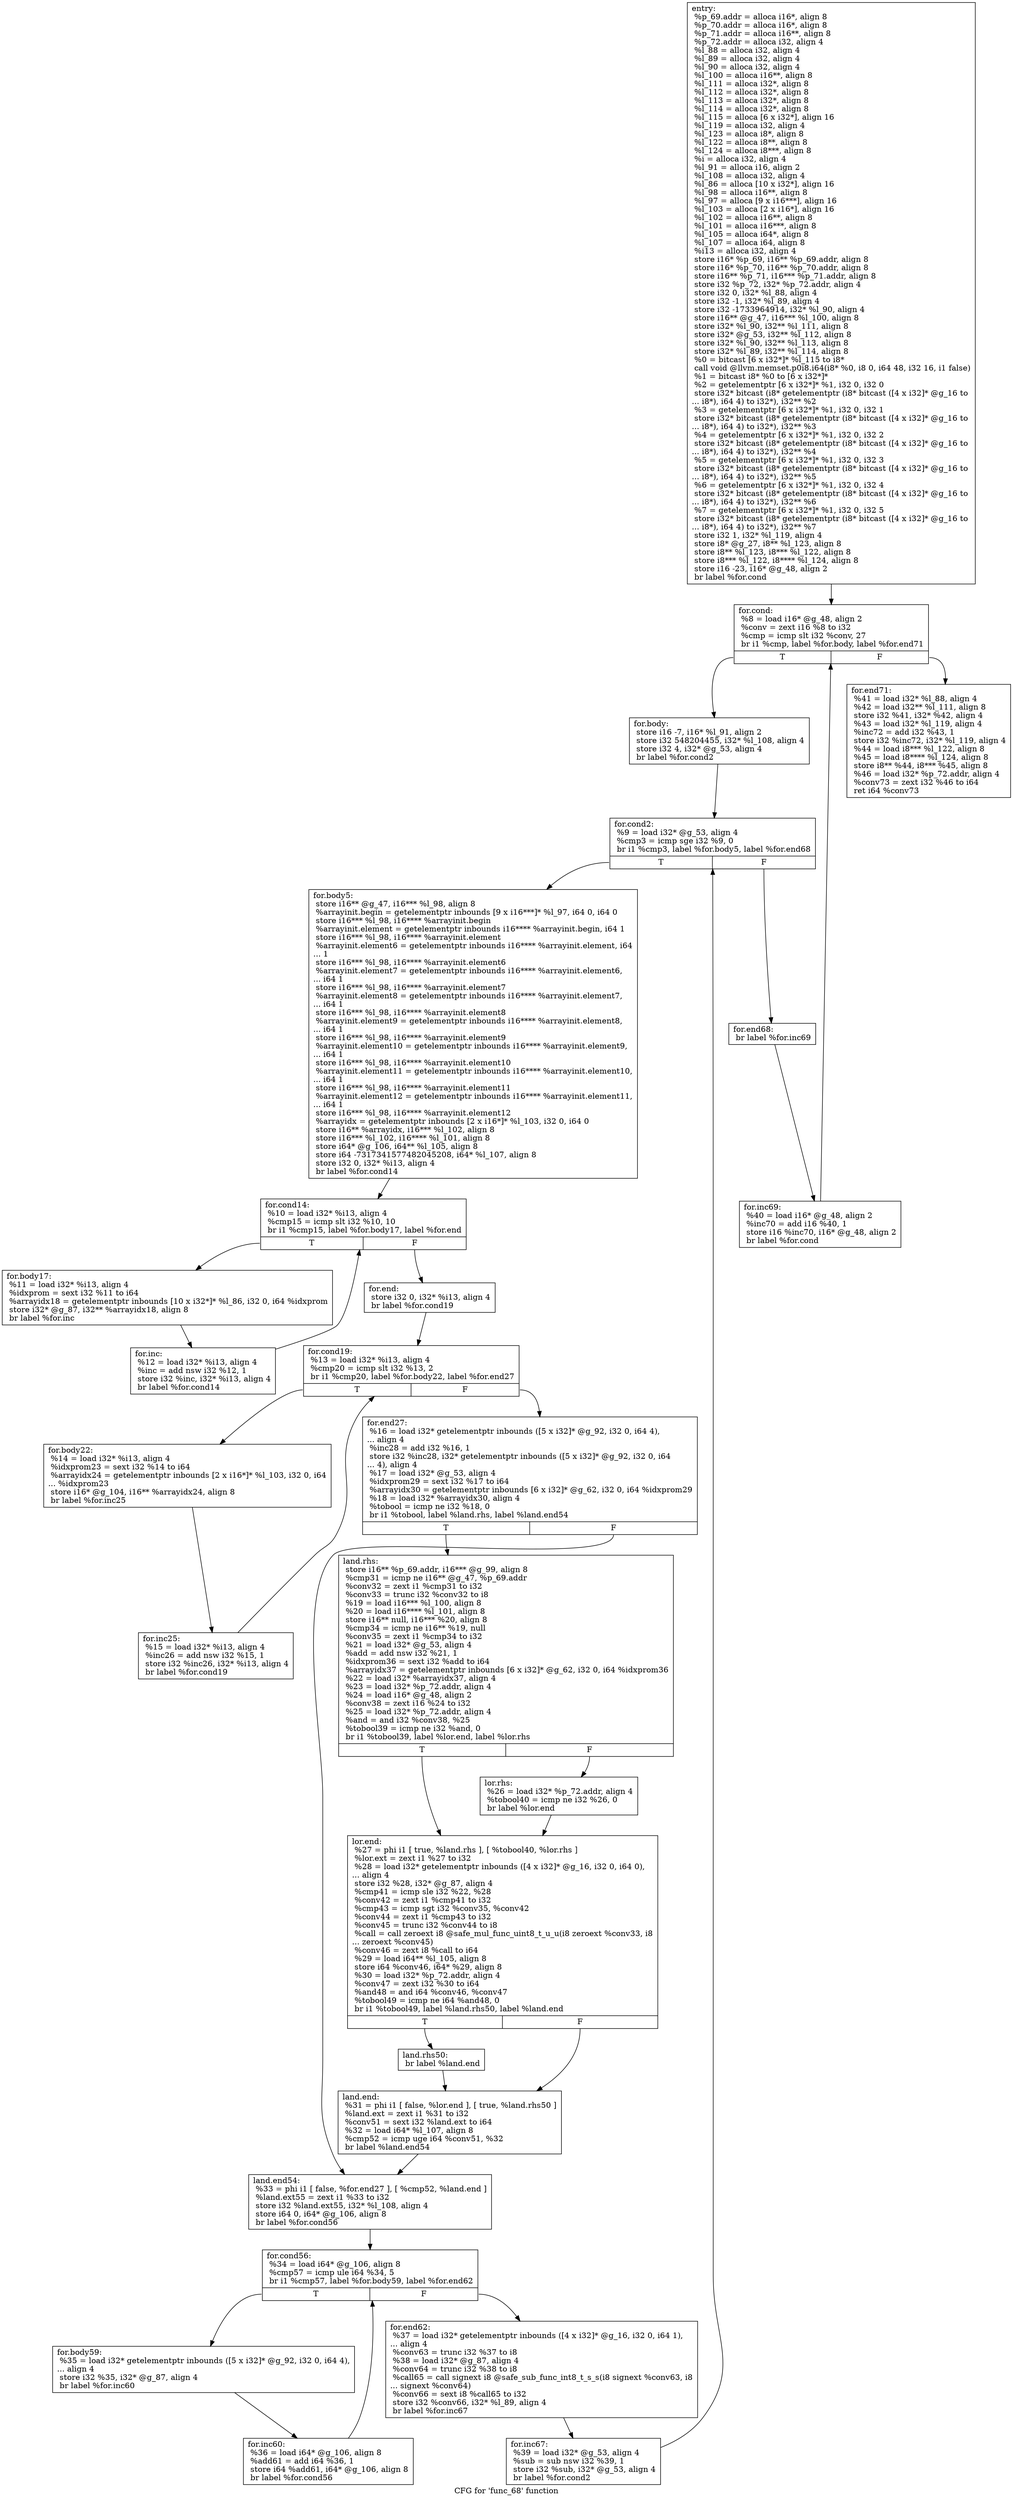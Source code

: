 digraph "CFG for 'func_68' function" {
	label="CFG for 'func_68' function";

	Node0xb9f6518 [shape=record,label="{entry:\l  %p_69.addr = alloca i16*, align 8\l  %p_70.addr = alloca i16*, align 8\l  %p_71.addr = alloca i16**, align 8\l  %p_72.addr = alloca i32, align 4\l  %l_88 = alloca i32, align 4\l  %l_89 = alloca i32, align 4\l  %l_90 = alloca i32, align 4\l  %l_100 = alloca i16**, align 8\l  %l_111 = alloca i32*, align 8\l  %l_112 = alloca i32*, align 8\l  %l_113 = alloca i32*, align 8\l  %l_114 = alloca i32*, align 8\l  %l_115 = alloca [6 x i32*], align 16\l  %l_119 = alloca i32, align 4\l  %l_123 = alloca i8*, align 8\l  %l_122 = alloca i8**, align 8\l  %l_124 = alloca i8***, align 8\l  %i = alloca i32, align 4\l  %l_91 = alloca i16, align 2\l  %l_108 = alloca i32, align 4\l  %l_86 = alloca [10 x i32*], align 16\l  %l_98 = alloca i16**, align 8\l  %l_97 = alloca [9 x i16***], align 16\l  %l_103 = alloca [2 x i16*], align 16\l  %l_102 = alloca i16**, align 8\l  %l_101 = alloca i16***, align 8\l  %l_105 = alloca i64*, align 8\l  %l_107 = alloca i64, align 8\l  %i13 = alloca i32, align 4\l  store i16* %p_69, i16** %p_69.addr, align 8\l  store i16* %p_70, i16** %p_70.addr, align 8\l  store i16** %p_71, i16*** %p_71.addr, align 8\l  store i32 %p_72, i32* %p_72.addr, align 4\l  store i32 0, i32* %l_88, align 4\l  store i32 -1, i32* %l_89, align 4\l  store i32 -1733964914, i32* %l_90, align 4\l  store i16** @g_47, i16*** %l_100, align 8\l  store i32* %l_90, i32** %l_111, align 8\l  store i32* @g_53, i32** %l_112, align 8\l  store i32* %l_90, i32** %l_113, align 8\l  store i32* %l_89, i32** %l_114, align 8\l  %0 = bitcast [6 x i32*]* %l_115 to i8*\l  call void @llvm.memset.p0i8.i64(i8* %0, i8 0, i64 48, i32 16, i1 false)\l  %1 = bitcast i8* %0 to [6 x i32*]*\l  %2 = getelementptr [6 x i32*]* %1, i32 0, i32 0\l  store i32* bitcast (i8* getelementptr (i8* bitcast ([4 x i32]* @g_16 to\l... i8*), i64 4) to i32*), i32** %2\l  %3 = getelementptr [6 x i32*]* %1, i32 0, i32 1\l  store i32* bitcast (i8* getelementptr (i8* bitcast ([4 x i32]* @g_16 to\l... i8*), i64 4) to i32*), i32** %3\l  %4 = getelementptr [6 x i32*]* %1, i32 0, i32 2\l  store i32* bitcast (i8* getelementptr (i8* bitcast ([4 x i32]* @g_16 to\l... i8*), i64 4) to i32*), i32** %4\l  %5 = getelementptr [6 x i32*]* %1, i32 0, i32 3\l  store i32* bitcast (i8* getelementptr (i8* bitcast ([4 x i32]* @g_16 to\l... i8*), i64 4) to i32*), i32** %5\l  %6 = getelementptr [6 x i32*]* %1, i32 0, i32 4\l  store i32* bitcast (i8* getelementptr (i8* bitcast ([4 x i32]* @g_16 to\l... i8*), i64 4) to i32*), i32** %6\l  %7 = getelementptr [6 x i32*]* %1, i32 0, i32 5\l  store i32* bitcast (i8* getelementptr (i8* bitcast ([4 x i32]* @g_16 to\l... i8*), i64 4) to i32*), i32** %7\l  store i32 1, i32* %l_119, align 4\l  store i8* @g_27, i8** %l_123, align 8\l  store i8** %l_123, i8*** %l_122, align 8\l  store i8*** %l_122, i8**** %l_124, align 8\l  store i16 -23, i16* @g_48, align 2\l  br label %for.cond\l}"];
	Node0xb9f6518 -> Node0xb9f6548;
	Node0xb9f6548 [shape=record,label="{for.cond:                                         \l  %8 = load i16* @g_48, align 2\l  %conv = zext i16 %8 to i32\l  %cmp = icmp slt i32 %conv, 27\l  br i1 %cmp, label %for.body, label %for.end71\l|{<s0>T|<s1>F}}"];
	Node0xb9f6548:s0 -> Node0xb9f6578;
	Node0xb9f6548:s1 -> Node0xb9f69f8;
	Node0xb9f6578 [shape=record,label="{for.body:                                         \l  store i16 -7, i16* %l_91, align 2\l  store i32 548204455, i32* %l_108, align 4\l  store i32 4, i32* @g_53, align 4\l  br label %for.cond2\l}"];
	Node0xb9f6578 -> Node0xb9f65a8;
	Node0xb9f65a8 [shape=record,label="{for.cond2:                                        \l  %9 = load i32* @g_53, align 4\l  %cmp3 = icmp sge i32 %9, 0\l  br i1 %cmp3, label %for.body5, label %for.end68\l|{<s0>T|<s1>F}}"];
	Node0xb9f65a8:s0 -> Node0xb9f65d8;
	Node0xb9f65a8:s1 -> Node0xb9f6998;
	Node0xb9f65d8 [shape=record,label="{for.body5:                                        \l  store i16** @g_47, i16*** %l_98, align 8\l  %arrayinit.begin = getelementptr inbounds [9 x i16***]* %l_97, i64 0, i64 0\l  store i16*** %l_98, i16**** %arrayinit.begin\l  %arrayinit.element = getelementptr inbounds i16**** %arrayinit.begin, i64 1\l  store i16*** %l_98, i16**** %arrayinit.element\l  %arrayinit.element6 = getelementptr inbounds i16**** %arrayinit.element, i64\l... 1\l  store i16*** %l_98, i16**** %arrayinit.element6\l  %arrayinit.element7 = getelementptr inbounds i16**** %arrayinit.element6,\l... i64 1\l  store i16*** %l_98, i16**** %arrayinit.element7\l  %arrayinit.element8 = getelementptr inbounds i16**** %arrayinit.element7,\l... i64 1\l  store i16*** %l_98, i16**** %arrayinit.element8\l  %arrayinit.element9 = getelementptr inbounds i16**** %arrayinit.element8,\l... i64 1\l  store i16*** %l_98, i16**** %arrayinit.element9\l  %arrayinit.element10 = getelementptr inbounds i16**** %arrayinit.element9,\l... i64 1\l  store i16*** %l_98, i16**** %arrayinit.element10\l  %arrayinit.element11 = getelementptr inbounds i16**** %arrayinit.element10,\l... i64 1\l  store i16*** %l_98, i16**** %arrayinit.element11\l  %arrayinit.element12 = getelementptr inbounds i16**** %arrayinit.element11,\l... i64 1\l  store i16*** %l_98, i16**** %arrayinit.element12\l  %arrayidx = getelementptr inbounds [2 x i16*]* %l_103, i32 0, i64 0\l  store i16** %arrayidx, i16*** %l_102, align 8\l  store i16*** %l_102, i16**** %l_101, align 8\l  store i64* @g_106, i64** %l_105, align 8\l  store i64 -7317341577482045208, i64* %l_107, align 8\l  store i32 0, i32* %i13, align 4\l  br label %for.cond14\l}"];
	Node0xb9f65d8 -> Node0xb9f6608;
	Node0xb9f6608 [shape=record,label="{for.cond14:                                       \l  %10 = load i32* %i13, align 4\l  %cmp15 = icmp slt i32 %10, 10\l  br i1 %cmp15, label %for.body17, label %for.end\l|{<s0>T|<s1>F}}"];
	Node0xb9f6608:s0 -> Node0xb9f6638;
	Node0xb9f6608:s1 -> Node0xb9f6698;
	Node0xb9f6638 [shape=record,label="{for.body17:                                       \l  %11 = load i32* %i13, align 4\l  %idxprom = sext i32 %11 to i64\l  %arrayidx18 = getelementptr inbounds [10 x i32*]* %l_86, i32 0, i64 %idxprom\l  store i32* @g_87, i32** %arrayidx18, align 8\l  br label %for.inc\l}"];
	Node0xb9f6638 -> Node0xb9f6668;
	Node0xb9f6668 [shape=record,label="{for.inc:                                          \l  %12 = load i32* %i13, align 4\l  %inc = add nsw i32 %12, 1\l  store i32 %inc, i32* %i13, align 4\l  br label %for.cond14\l}"];
	Node0xb9f6668 -> Node0xb9f6608;
	Node0xb9f6698 [shape=record,label="{for.end:                                          \l  store i32 0, i32* %i13, align 4\l  br label %for.cond19\l}"];
	Node0xb9f6698 -> Node0xb9f66c8;
	Node0xb9f66c8 [shape=record,label="{for.cond19:                                       \l  %13 = load i32* %i13, align 4\l  %cmp20 = icmp slt i32 %13, 2\l  br i1 %cmp20, label %for.body22, label %for.end27\l|{<s0>T|<s1>F}}"];
	Node0xb9f66c8:s0 -> Node0xb9f66f8;
	Node0xb9f66c8:s1 -> Node0xb9f6758;
	Node0xb9f66f8 [shape=record,label="{for.body22:                                       \l  %14 = load i32* %i13, align 4\l  %idxprom23 = sext i32 %14 to i64\l  %arrayidx24 = getelementptr inbounds [2 x i16*]* %l_103, i32 0, i64\l... %idxprom23\l  store i16* @g_104, i16** %arrayidx24, align 8\l  br label %for.inc25\l}"];
	Node0xb9f66f8 -> Node0xb9f6728;
	Node0xb9f6728 [shape=record,label="{for.inc25:                                        \l  %15 = load i32* %i13, align 4\l  %inc26 = add nsw i32 %15, 1\l  store i32 %inc26, i32* %i13, align 4\l  br label %for.cond19\l}"];
	Node0xb9f6728 -> Node0xb9f66c8;
	Node0xb9f6758 [shape=record,label="{for.end27:                                        \l  %16 = load i32* getelementptr inbounds ([5 x i32]* @g_92, i32 0, i64 4),\l... align 4\l  %inc28 = add i32 %16, 1\l  store i32 %inc28, i32* getelementptr inbounds ([5 x i32]* @g_92, i32 0, i64\l... 4), align 4\l  %17 = load i32* @g_53, align 4\l  %idxprom29 = sext i32 %17 to i64\l  %arrayidx30 = getelementptr inbounds [6 x i32]* @g_62, i32 0, i64 %idxprom29\l  %18 = load i32* %arrayidx30, align 4\l  %tobool = icmp ne i32 %18, 0\l  br i1 %tobool, label %land.rhs, label %land.end54\l|{<s0>T|<s1>F}}"];
	Node0xb9f6758:s0 -> Node0xb9f6788;
	Node0xb9f6758:s1 -> Node0xb9f6878;
	Node0xb9f6788 [shape=record,label="{land.rhs:                                         \l  store i16** %p_69.addr, i16*** @g_99, align 8\l  %cmp31 = icmp ne i16** @g_47, %p_69.addr\l  %conv32 = zext i1 %cmp31 to i32\l  %conv33 = trunc i32 %conv32 to i8\l  %19 = load i16*** %l_100, align 8\l  %20 = load i16**** %l_101, align 8\l  store i16** null, i16*** %20, align 8\l  %cmp34 = icmp ne i16** %19, null\l  %conv35 = zext i1 %cmp34 to i32\l  %21 = load i32* @g_53, align 4\l  %add = add nsw i32 %21, 1\l  %idxprom36 = sext i32 %add to i64\l  %arrayidx37 = getelementptr inbounds [6 x i32]* @g_62, i32 0, i64 %idxprom36\l  %22 = load i32* %arrayidx37, align 4\l  %23 = load i32* %p_72.addr, align 4\l  %24 = load i16* @g_48, align 2\l  %conv38 = zext i16 %24 to i32\l  %25 = load i32* %p_72.addr, align 4\l  %and = and i32 %conv38, %25\l  %tobool39 = icmp ne i32 %and, 0\l  br i1 %tobool39, label %lor.end, label %lor.rhs\l|{<s0>T|<s1>F}}"];
	Node0xb9f6788:s0 -> Node0xb9f67e8;
	Node0xb9f6788:s1 -> Node0xb9f67b8;
	Node0xb9f67b8 [shape=record,label="{lor.rhs:                                          \l  %26 = load i32* %p_72.addr, align 4\l  %tobool40 = icmp ne i32 %26, 0\l  br label %lor.end\l}"];
	Node0xb9f67b8 -> Node0xb9f67e8;
	Node0xb9f67e8 [shape=record,label="{lor.end:                                          \l  %27 = phi i1 [ true, %land.rhs ], [ %tobool40, %lor.rhs ]\l  %lor.ext = zext i1 %27 to i32\l  %28 = load i32* getelementptr inbounds ([4 x i32]* @g_16, i32 0, i64 0),\l... align 4\l  store i32 %28, i32* @g_87, align 4\l  %cmp41 = icmp sle i32 %22, %28\l  %conv42 = zext i1 %cmp41 to i32\l  %cmp43 = icmp sgt i32 %conv35, %conv42\l  %conv44 = zext i1 %cmp43 to i32\l  %conv45 = trunc i32 %conv44 to i8\l  %call = call zeroext i8 @safe_mul_func_uint8_t_u_u(i8 zeroext %conv33, i8\l... zeroext %conv45)\l  %conv46 = zext i8 %call to i64\l  %29 = load i64** %l_105, align 8\l  store i64 %conv46, i64* %29, align 8\l  %30 = load i32* %p_72.addr, align 4\l  %conv47 = zext i32 %30 to i64\l  %and48 = and i64 %conv46, %conv47\l  %tobool49 = icmp ne i64 %and48, 0\l  br i1 %tobool49, label %land.rhs50, label %land.end\l|{<s0>T|<s1>F}}"];
	Node0xb9f67e8:s0 -> Node0xb9f6818;
	Node0xb9f67e8:s1 -> Node0xb9f6848;
	Node0xb9f6818 [shape=record,label="{land.rhs50:                                       \l  br label %land.end\l}"];
	Node0xb9f6818 -> Node0xb9f6848;
	Node0xb9f6848 [shape=record,label="{land.end:                                         \l  %31 = phi i1 [ false, %lor.end ], [ true, %land.rhs50 ]\l  %land.ext = zext i1 %31 to i32\l  %conv51 = sext i32 %land.ext to i64\l  %32 = load i64* %l_107, align 8\l  %cmp52 = icmp uge i64 %conv51, %32\l  br label %land.end54\l}"];
	Node0xb9f6848 -> Node0xb9f6878;
	Node0xb9f6878 [shape=record,label="{land.end54:                                       \l  %33 = phi i1 [ false, %for.end27 ], [ %cmp52, %land.end ]\l  %land.ext55 = zext i1 %33 to i32\l  store i32 %land.ext55, i32* %l_108, align 4\l  store i64 0, i64* @g_106, align 8\l  br label %for.cond56\l}"];
	Node0xb9f6878 -> Node0xb9f68a8;
	Node0xb9f68a8 [shape=record,label="{for.cond56:                                       \l  %34 = load i64* @g_106, align 8\l  %cmp57 = icmp ule i64 %34, 5\l  br i1 %cmp57, label %for.body59, label %for.end62\l|{<s0>T|<s1>F}}"];
	Node0xb9f68a8:s0 -> Node0xb9f68d8;
	Node0xb9f68a8:s1 -> Node0xb9f6938;
	Node0xb9f68d8 [shape=record,label="{for.body59:                                       \l  %35 = load i32* getelementptr inbounds ([5 x i32]* @g_92, i32 0, i64 4),\l... align 4\l  store i32 %35, i32* @g_87, align 4\l  br label %for.inc60\l}"];
	Node0xb9f68d8 -> Node0xb9f6908;
	Node0xb9f6908 [shape=record,label="{for.inc60:                                        \l  %36 = load i64* @g_106, align 8\l  %add61 = add i64 %36, 1\l  store i64 %add61, i64* @g_106, align 8\l  br label %for.cond56\l}"];
	Node0xb9f6908 -> Node0xb9f68a8;
	Node0xb9f6938 [shape=record,label="{for.end62:                                        \l  %37 = load i32* getelementptr inbounds ([4 x i32]* @g_16, i32 0, i64 1),\l... align 4\l  %conv63 = trunc i32 %37 to i8\l  %38 = load i32* @g_87, align 4\l  %conv64 = trunc i32 %38 to i8\l  %call65 = call signext i8 @safe_sub_func_int8_t_s_s(i8 signext %conv63, i8\l... signext %conv64)\l  %conv66 = sext i8 %call65 to i32\l  store i32 %conv66, i32* %l_89, align 4\l  br label %for.inc67\l}"];
	Node0xb9f6938 -> Node0xb9f6968;
	Node0xb9f6968 [shape=record,label="{for.inc67:                                        \l  %39 = load i32* @g_53, align 4\l  %sub = sub nsw i32 %39, 1\l  store i32 %sub, i32* @g_53, align 4\l  br label %for.cond2\l}"];
	Node0xb9f6968 -> Node0xb9f65a8;
	Node0xb9f6998 [shape=record,label="{for.end68:                                        \l  br label %for.inc69\l}"];
	Node0xb9f6998 -> Node0xb9f69c8;
	Node0xb9f69c8 [shape=record,label="{for.inc69:                                        \l  %40 = load i16* @g_48, align 2\l  %inc70 = add i16 %40, 1\l  store i16 %inc70, i16* @g_48, align 2\l  br label %for.cond\l}"];
	Node0xb9f69c8 -> Node0xb9f6548;
	Node0xb9f69f8 [shape=record,label="{for.end71:                                        \l  %41 = load i32* %l_88, align 4\l  %42 = load i32** %l_111, align 8\l  store i32 %41, i32* %42, align 4\l  %43 = load i32* %l_119, align 4\l  %inc72 = add i32 %43, 1\l  store i32 %inc72, i32* %l_119, align 4\l  %44 = load i8*** %l_122, align 8\l  %45 = load i8**** %l_124, align 8\l  store i8** %44, i8*** %45, align 8\l  %46 = load i32* %p_72.addr, align 4\l  %conv73 = zext i32 %46 to i64\l  ret i64 %conv73\l}"];
}
